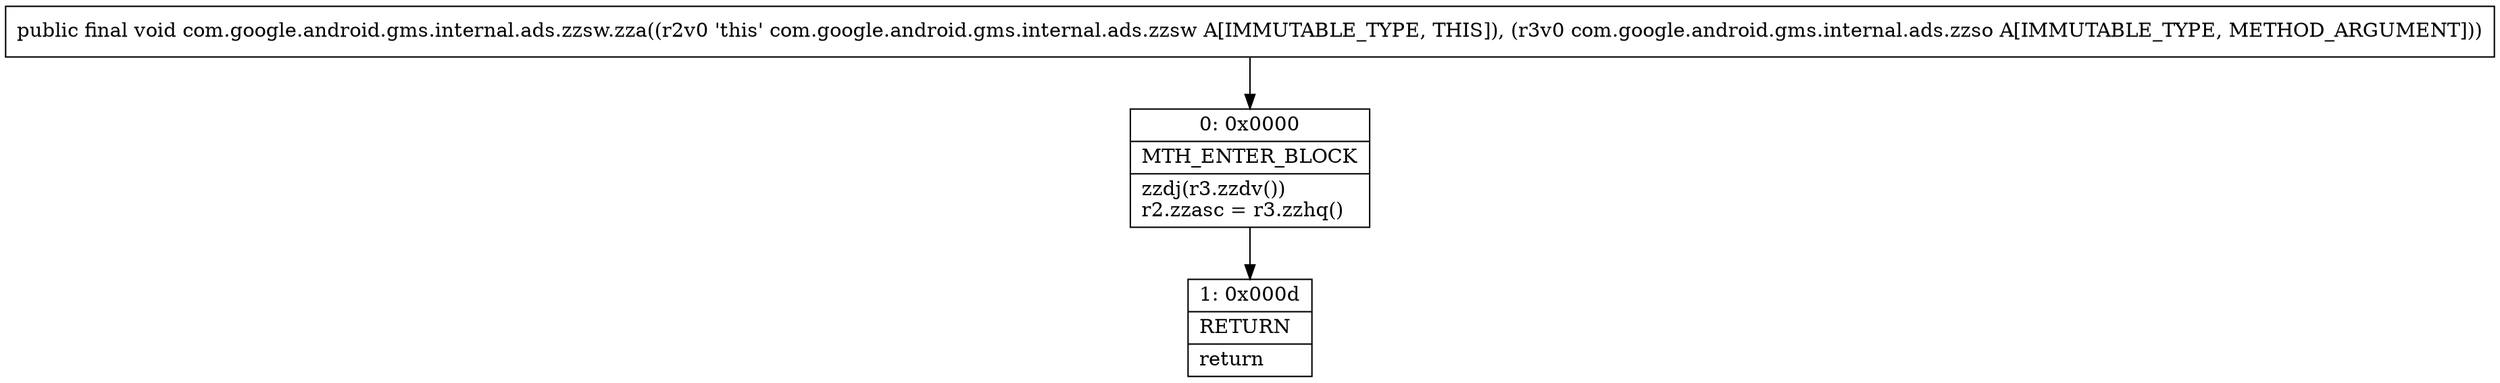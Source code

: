 digraph "CFG forcom.google.android.gms.internal.ads.zzsw.zza(Lcom\/google\/android\/gms\/internal\/ads\/zzso;)V" {
Node_0 [shape=record,label="{0\:\ 0x0000|MTH_ENTER_BLOCK\l|zzdj(r3.zzdv())\lr2.zzasc = r3.zzhq()\l}"];
Node_1 [shape=record,label="{1\:\ 0x000d|RETURN\l|return\l}"];
MethodNode[shape=record,label="{public final void com.google.android.gms.internal.ads.zzsw.zza((r2v0 'this' com.google.android.gms.internal.ads.zzsw A[IMMUTABLE_TYPE, THIS]), (r3v0 com.google.android.gms.internal.ads.zzso A[IMMUTABLE_TYPE, METHOD_ARGUMENT])) }"];
MethodNode -> Node_0;
Node_0 -> Node_1;
}

